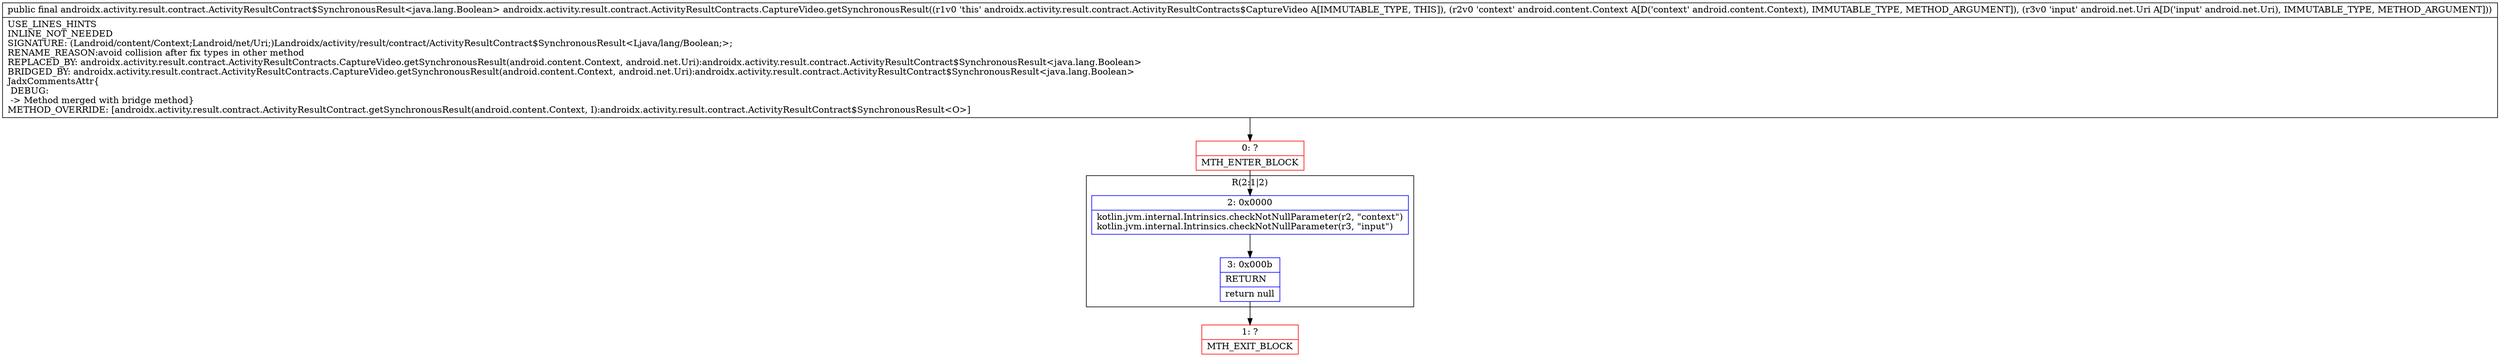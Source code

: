 digraph "CFG forandroidx.activity.result.contract.ActivityResultContracts.CaptureVideo.getSynchronousResult(Landroid\/content\/Context;Landroid\/net\/Uri;)Landroidx\/activity\/result\/contract\/ActivityResultContract$SynchronousResult;" {
subgraph cluster_Region_1127453217 {
label = "R(2:1|2)";
node [shape=record,color=blue];
Node_2 [shape=record,label="{2\:\ 0x0000|kotlin.jvm.internal.Intrinsics.checkNotNullParameter(r2, \"context\")\lkotlin.jvm.internal.Intrinsics.checkNotNullParameter(r3, \"input\")\l}"];
Node_3 [shape=record,label="{3\:\ 0x000b|RETURN\l|return null\l}"];
}
Node_0 [shape=record,color=red,label="{0\:\ ?|MTH_ENTER_BLOCK\l}"];
Node_1 [shape=record,color=red,label="{1\:\ ?|MTH_EXIT_BLOCK\l}"];
MethodNode[shape=record,label="{public final androidx.activity.result.contract.ActivityResultContract$SynchronousResult\<java.lang.Boolean\> androidx.activity.result.contract.ActivityResultContracts.CaptureVideo.getSynchronousResult((r1v0 'this' androidx.activity.result.contract.ActivityResultContracts$CaptureVideo A[IMMUTABLE_TYPE, THIS]), (r2v0 'context' android.content.Context A[D('context' android.content.Context), IMMUTABLE_TYPE, METHOD_ARGUMENT]), (r3v0 'input' android.net.Uri A[D('input' android.net.Uri), IMMUTABLE_TYPE, METHOD_ARGUMENT]))  | USE_LINES_HINTS\lINLINE_NOT_NEEDED\lSIGNATURE: (Landroid\/content\/Context;Landroid\/net\/Uri;)Landroidx\/activity\/result\/contract\/ActivityResultContract$SynchronousResult\<Ljava\/lang\/Boolean;\>;\lRENAME_REASON:avoid collision after fix types in other method\lREPLACED_BY: androidx.activity.result.contract.ActivityResultContracts.CaptureVideo.getSynchronousResult(android.content.Context, android.net.Uri):androidx.activity.result.contract.ActivityResultContract$SynchronousResult\<java.lang.Boolean\>\lBRIDGED_BY: androidx.activity.result.contract.ActivityResultContracts.CaptureVideo.getSynchronousResult(android.content.Context, android.net.Uri):androidx.activity.result.contract.ActivityResultContract$SynchronousResult\<java.lang.Boolean\>\lJadxCommentsAttr\{\l DEBUG: \l \-\> Method merged with bridge method\}\lMETHOD_OVERRIDE: [androidx.activity.result.contract.ActivityResultContract.getSynchronousResult(android.content.Context, I):androidx.activity.result.contract.ActivityResultContract$SynchronousResult\<O\>]\l}"];
MethodNode -> Node_0;Node_2 -> Node_3;
Node_3 -> Node_1;
Node_0 -> Node_2;
}

